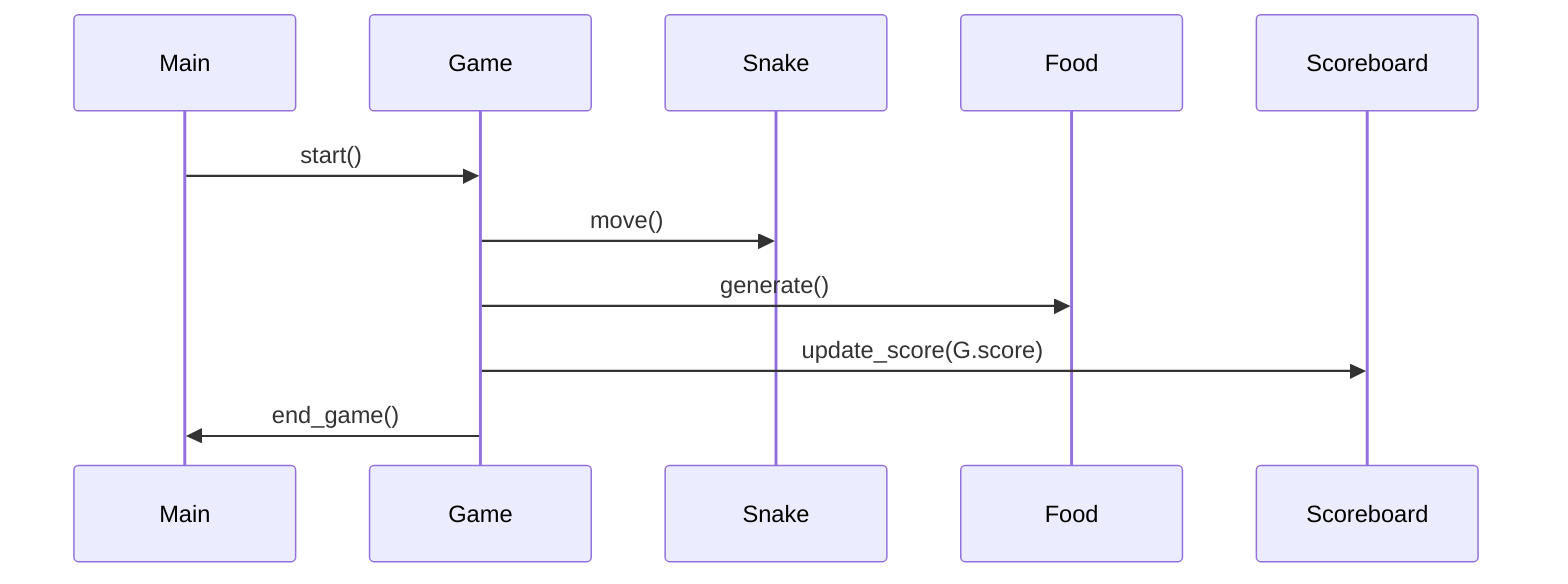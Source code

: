 sequenceDiagram
    participant M as Main
    participant G as Game
    participant S as Snake
    participant F as Food
    participant SB as Scoreboard
    M->>G: start()
    G->>S: move()
    G->>F: generate()
    G->>SB: update_score(G.score)
    G->>M: end_game()